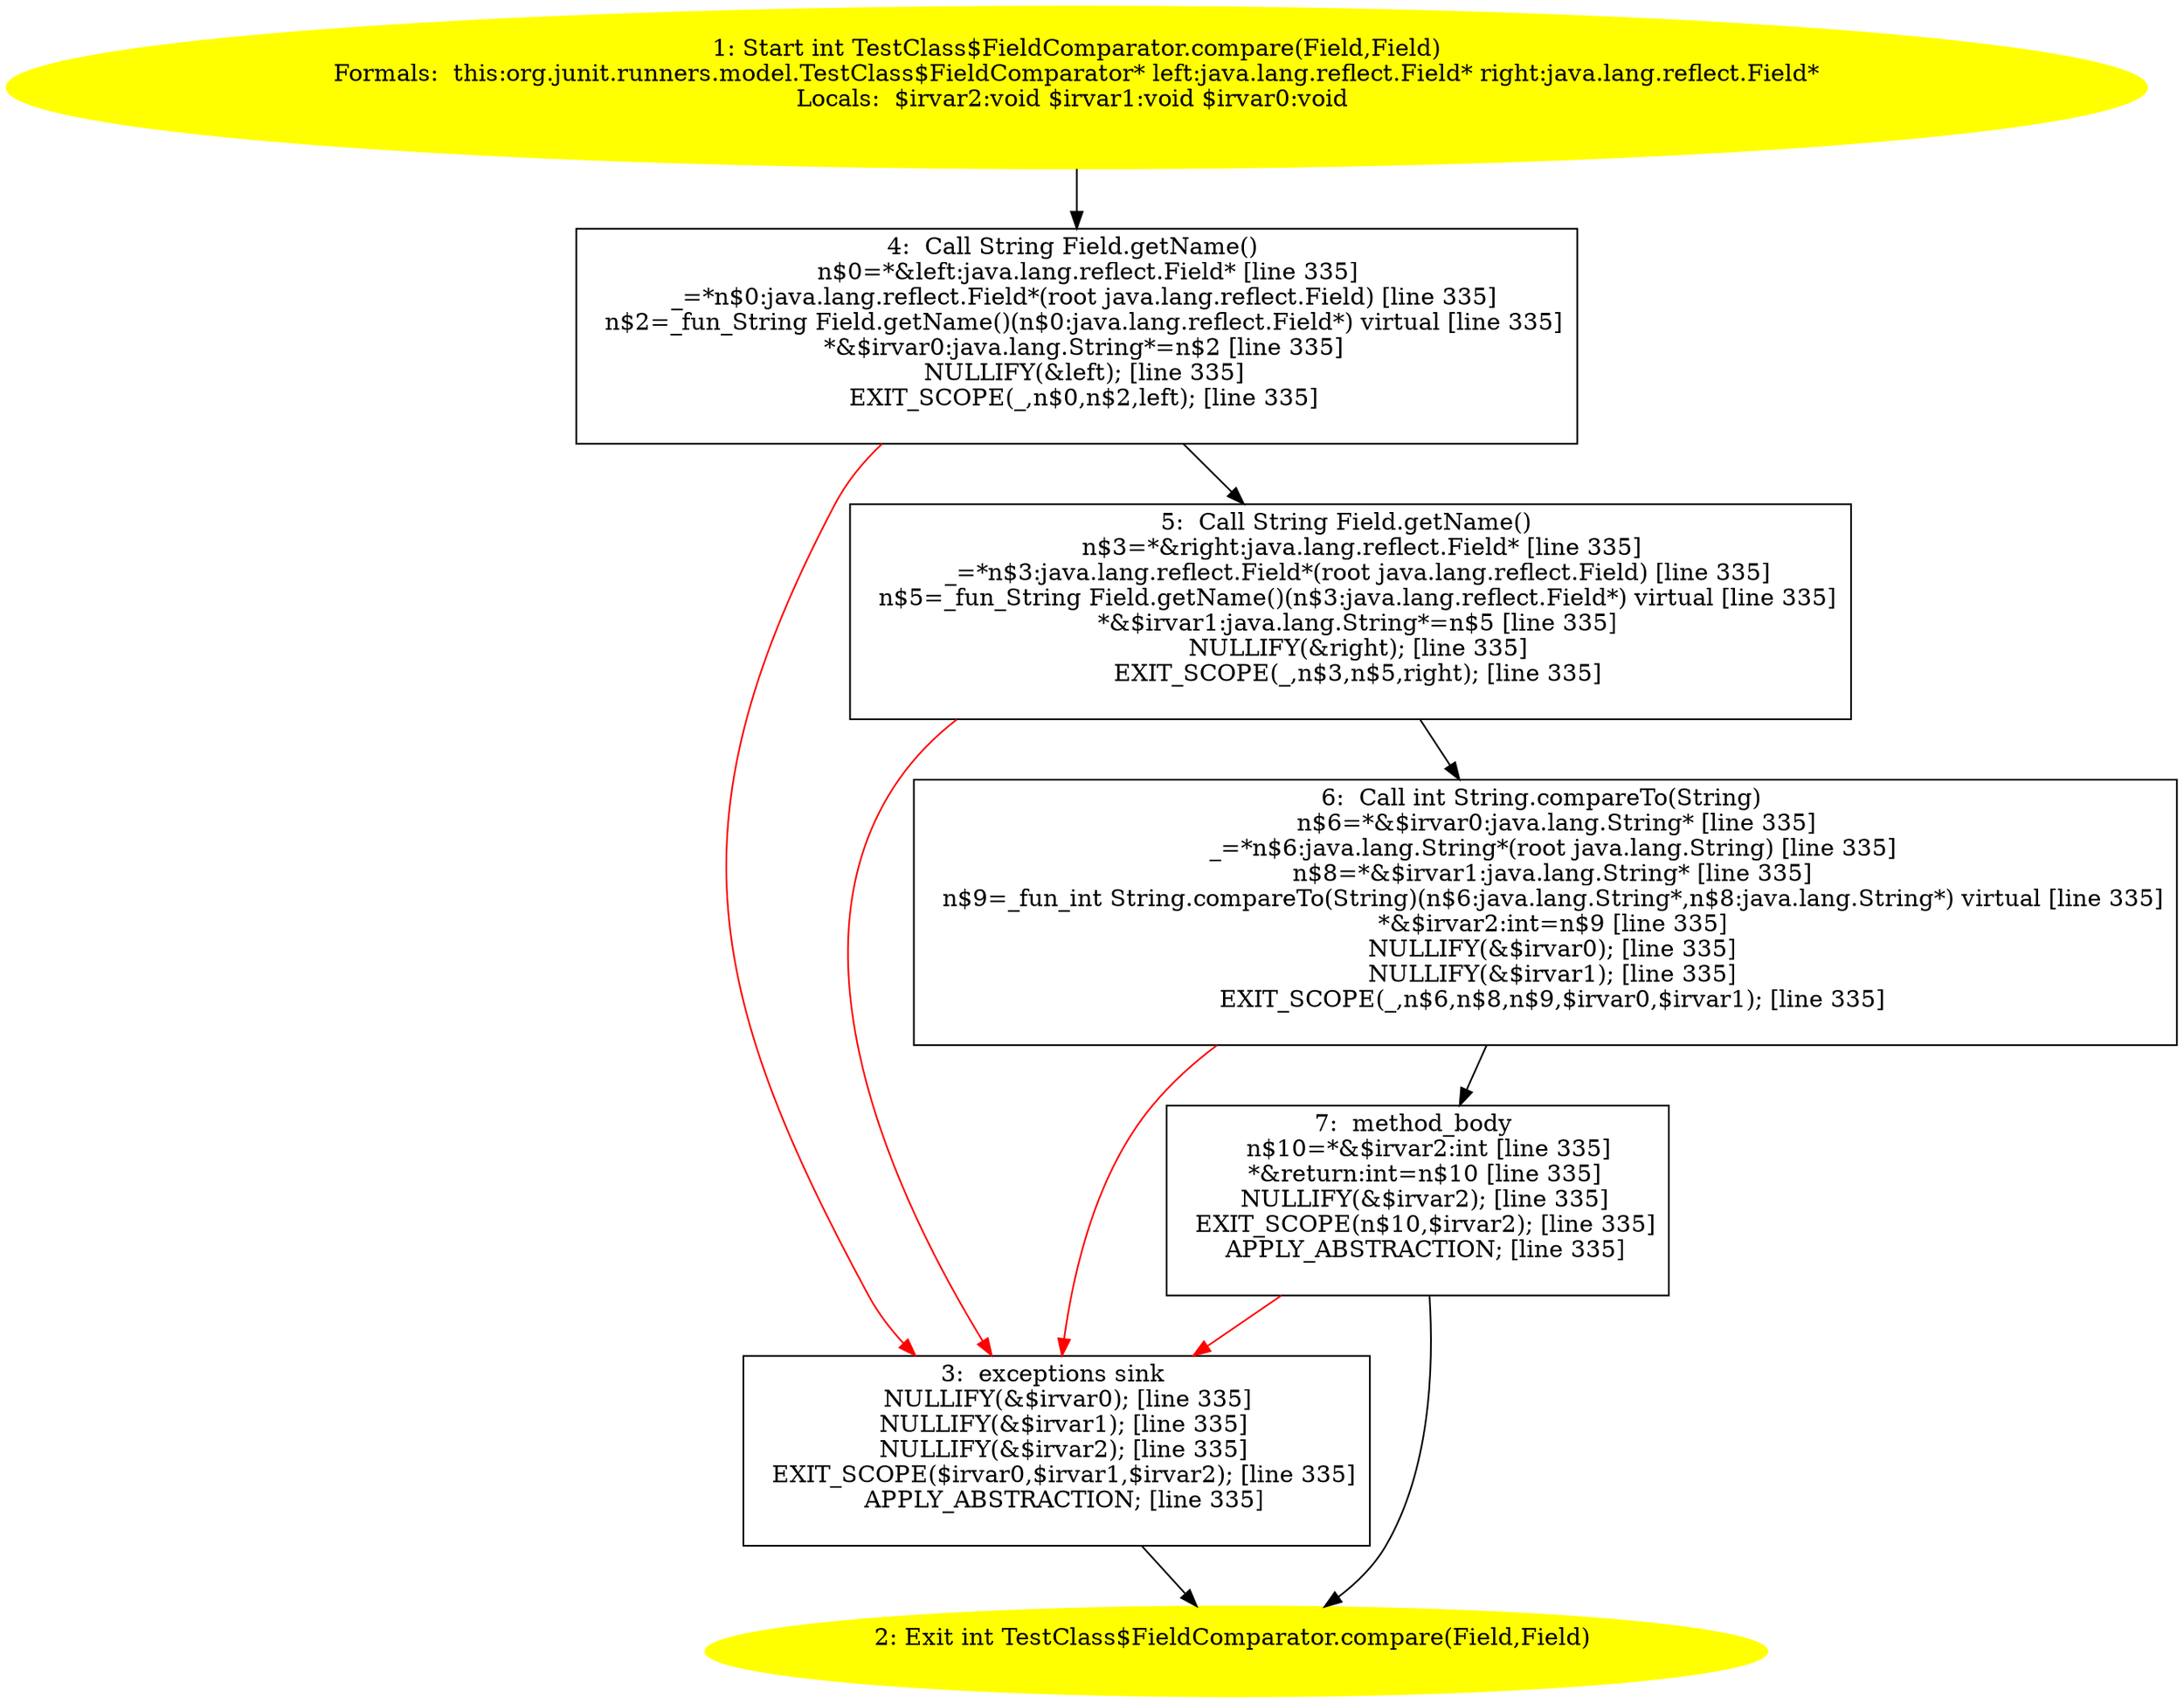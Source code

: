 /* @generated */
digraph cfg {
"org.junit.runners.model.TestClass$FieldComparator.compare(java.lang.reflect.Field,java.lang.reflect..cc6d61e155dcfa48f5e8519f9ba4a263_1" [label="1: Start int TestClass$FieldComparator.compare(Field,Field)\nFormals:  this:org.junit.runners.model.TestClass$FieldComparator* left:java.lang.reflect.Field* right:java.lang.reflect.Field*\nLocals:  $irvar2:void $irvar1:void $irvar0:void \n  " color=yellow style=filled]
	

	 "org.junit.runners.model.TestClass$FieldComparator.compare(java.lang.reflect.Field,java.lang.reflect..cc6d61e155dcfa48f5e8519f9ba4a263_1" -> "org.junit.runners.model.TestClass$FieldComparator.compare(java.lang.reflect.Field,java.lang.reflect..cc6d61e155dcfa48f5e8519f9ba4a263_4" ;
"org.junit.runners.model.TestClass$FieldComparator.compare(java.lang.reflect.Field,java.lang.reflect..cc6d61e155dcfa48f5e8519f9ba4a263_2" [label="2: Exit int TestClass$FieldComparator.compare(Field,Field) \n  " color=yellow style=filled]
	

"org.junit.runners.model.TestClass$FieldComparator.compare(java.lang.reflect.Field,java.lang.reflect..cc6d61e155dcfa48f5e8519f9ba4a263_3" [label="3:  exceptions sink \n   NULLIFY(&$irvar0); [line 335]\n  NULLIFY(&$irvar1); [line 335]\n  NULLIFY(&$irvar2); [line 335]\n  EXIT_SCOPE($irvar0,$irvar1,$irvar2); [line 335]\n  APPLY_ABSTRACTION; [line 335]\n " shape="box"]
	

	 "org.junit.runners.model.TestClass$FieldComparator.compare(java.lang.reflect.Field,java.lang.reflect..cc6d61e155dcfa48f5e8519f9ba4a263_3" -> "org.junit.runners.model.TestClass$FieldComparator.compare(java.lang.reflect.Field,java.lang.reflect..cc6d61e155dcfa48f5e8519f9ba4a263_2" ;
"org.junit.runners.model.TestClass$FieldComparator.compare(java.lang.reflect.Field,java.lang.reflect..cc6d61e155dcfa48f5e8519f9ba4a263_4" [label="4:  Call String Field.getName() \n   n$0=*&left:java.lang.reflect.Field* [line 335]\n  _=*n$0:java.lang.reflect.Field*(root java.lang.reflect.Field) [line 335]\n  n$2=_fun_String Field.getName()(n$0:java.lang.reflect.Field*) virtual [line 335]\n  *&$irvar0:java.lang.String*=n$2 [line 335]\n  NULLIFY(&left); [line 335]\n  EXIT_SCOPE(_,n$0,n$2,left); [line 335]\n " shape="box"]
	

	 "org.junit.runners.model.TestClass$FieldComparator.compare(java.lang.reflect.Field,java.lang.reflect..cc6d61e155dcfa48f5e8519f9ba4a263_4" -> "org.junit.runners.model.TestClass$FieldComparator.compare(java.lang.reflect.Field,java.lang.reflect..cc6d61e155dcfa48f5e8519f9ba4a263_5" ;
	 "org.junit.runners.model.TestClass$FieldComparator.compare(java.lang.reflect.Field,java.lang.reflect..cc6d61e155dcfa48f5e8519f9ba4a263_4" -> "org.junit.runners.model.TestClass$FieldComparator.compare(java.lang.reflect.Field,java.lang.reflect..cc6d61e155dcfa48f5e8519f9ba4a263_3" [color="red" ];
"org.junit.runners.model.TestClass$FieldComparator.compare(java.lang.reflect.Field,java.lang.reflect..cc6d61e155dcfa48f5e8519f9ba4a263_5" [label="5:  Call String Field.getName() \n   n$3=*&right:java.lang.reflect.Field* [line 335]\n  _=*n$3:java.lang.reflect.Field*(root java.lang.reflect.Field) [line 335]\n  n$5=_fun_String Field.getName()(n$3:java.lang.reflect.Field*) virtual [line 335]\n  *&$irvar1:java.lang.String*=n$5 [line 335]\n  NULLIFY(&right); [line 335]\n  EXIT_SCOPE(_,n$3,n$5,right); [line 335]\n " shape="box"]
	

	 "org.junit.runners.model.TestClass$FieldComparator.compare(java.lang.reflect.Field,java.lang.reflect..cc6d61e155dcfa48f5e8519f9ba4a263_5" -> "org.junit.runners.model.TestClass$FieldComparator.compare(java.lang.reflect.Field,java.lang.reflect..cc6d61e155dcfa48f5e8519f9ba4a263_6" ;
	 "org.junit.runners.model.TestClass$FieldComparator.compare(java.lang.reflect.Field,java.lang.reflect..cc6d61e155dcfa48f5e8519f9ba4a263_5" -> "org.junit.runners.model.TestClass$FieldComparator.compare(java.lang.reflect.Field,java.lang.reflect..cc6d61e155dcfa48f5e8519f9ba4a263_3" [color="red" ];
"org.junit.runners.model.TestClass$FieldComparator.compare(java.lang.reflect.Field,java.lang.reflect..cc6d61e155dcfa48f5e8519f9ba4a263_6" [label="6:  Call int String.compareTo(String) \n   n$6=*&$irvar0:java.lang.String* [line 335]\n  _=*n$6:java.lang.String*(root java.lang.String) [line 335]\n  n$8=*&$irvar1:java.lang.String* [line 335]\n  n$9=_fun_int String.compareTo(String)(n$6:java.lang.String*,n$8:java.lang.String*) virtual [line 335]\n  *&$irvar2:int=n$9 [line 335]\n  NULLIFY(&$irvar0); [line 335]\n  NULLIFY(&$irvar1); [line 335]\n  EXIT_SCOPE(_,n$6,n$8,n$9,$irvar0,$irvar1); [line 335]\n " shape="box"]
	

	 "org.junit.runners.model.TestClass$FieldComparator.compare(java.lang.reflect.Field,java.lang.reflect..cc6d61e155dcfa48f5e8519f9ba4a263_6" -> "org.junit.runners.model.TestClass$FieldComparator.compare(java.lang.reflect.Field,java.lang.reflect..cc6d61e155dcfa48f5e8519f9ba4a263_7" ;
	 "org.junit.runners.model.TestClass$FieldComparator.compare(java.lang.reflect.Field,java.lang.reflect..cc6d61e155dcfa48f5e8519f9ba4a263_6" -> "org.junit.runners.model.TestClass$FieldComparator.compare(java.lang.reflect.Field,java.lang.reflect..cc6d61e155dcfa48f5e8519f9ba4a263_3" [color="red" ];
"org.junit.runners.model.TestClass$FieldComparator.compare(java.lang.reflect.Field,java.lang.reflect..cc6d61e155dcfa48f5e8519f9ba4a263_7" [label="7:  method_body \n   n$10=*&$irvar2:int [line 335]\n  *&return:int=n$10 [line 335]\n  NULLIFY(&$irvar2); [line 335]\n  EXIT_SCOPE(n$10,$irvar2); [line 335]\n  APPLY_ABSTRACTION; [line 335]\n " shape="box"]
	

	 "org.junit.runners.model.TestClass$FieldComparator.compare(java.lang.reflect.Field,java.lang.reflect..cc6d61e155dcfa48f5e8519f9ba4a263_7" -> "org.junit.runners.model.TestClass$FieldComparator.compare(java.lang.reflect.Field,java.lang.reflect..cc6d61e155dcfa48f5e8519f9ba4a263_2" ;
	 "org.junit.runners.model.TestClass$FieldComparator.compare(java.lang.reflect.Field,java.lang.reflect..cc6d61e155dcfa48f5e8519f9ba4a263_7" -> "org.junit.runners.model.TestClass$FieldComparator.compare(java.lang.reflect.Field,java.lang.reflect..cc6d61e155dcfa48f5e8519f9ba4a263_3" [color="red" ];
}
